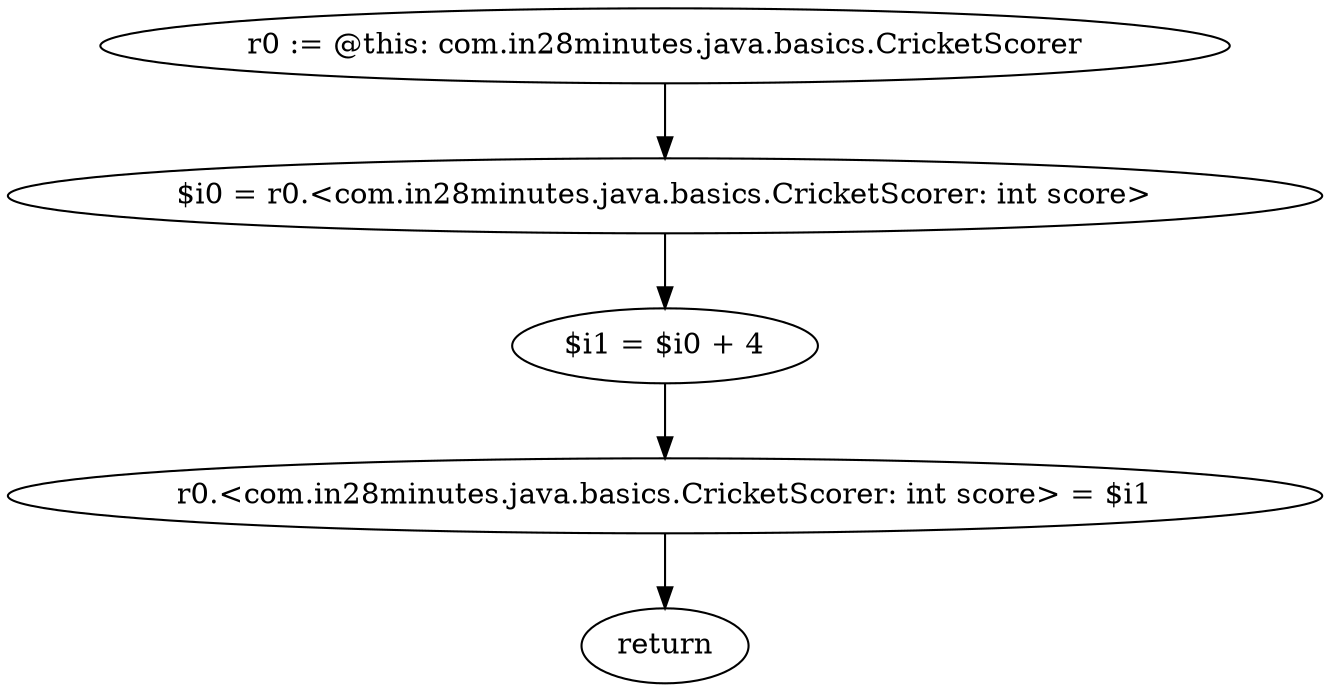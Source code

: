 digraph "unitGraph" {
    "r0 := @this: com.in28minutes.java.basics.CricketScorer"
    "$i0 = r0.<com.in28minutes.java.basics.CricketScorer: int score>"
    "$i1 = $i0 + 4"
    "r0.<com.in28minutes.java.basics.CricketScorer: int score> = $i1"
    "return"
    "r0 := @this: com.in28minutes.java.basics.CricketScorer"->"$i0 = r0.<com.in28minutes.java.basics.CricketScorer: int score>";
    "$i0 = r0.<com.in28minutes.java.basics.CricketScorer: int score>"->"$i1 = $i0 + 4";
    "$i1 = $i0 + 4"->"r0.<com.in28minutes.java.basics.CricketScorer: int score> = $i1";
    "r0.<com.in28minutes.java.basics.CricketScorer: int score> = $i1"->"return";
}
